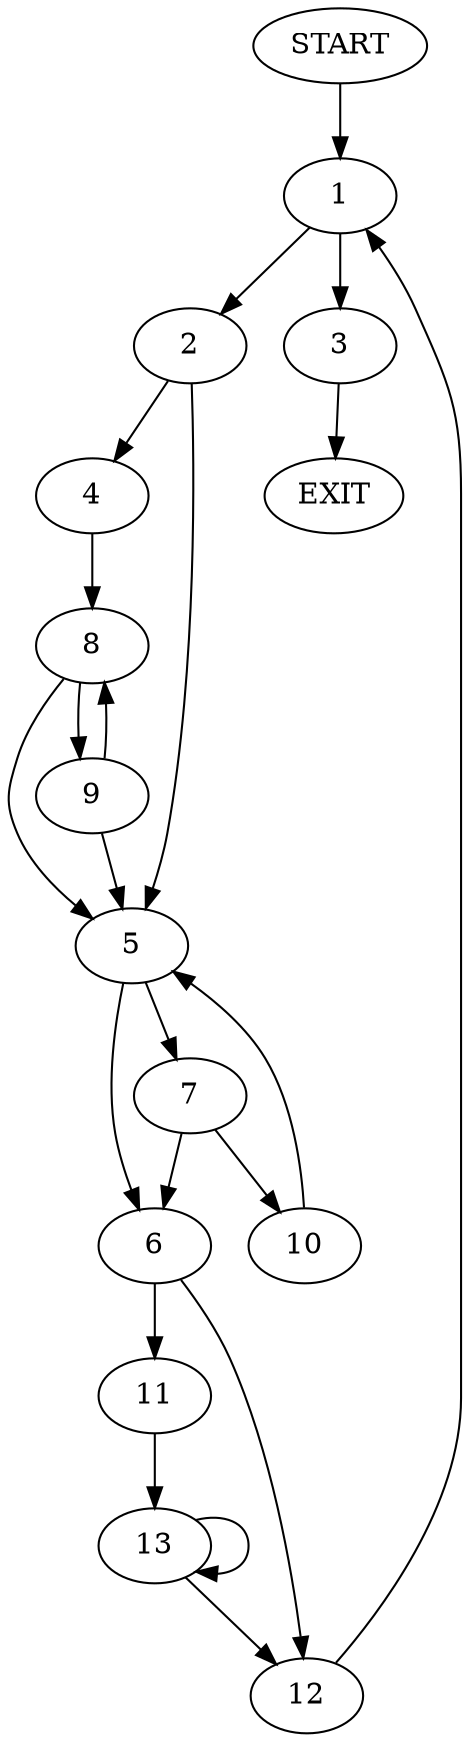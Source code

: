 digraph {
0 [label="START"]
14 [label="EXIT"]
0 -> 1
1 -> 2
1 -> 3
2 -> 4
2 -> 5
3 -> 14
5 -> 6
5 -> 7
4 -> 8
8 -> 5
8 -> 9
9 -> 5
9 -> 8
7 -> 6
7 -> 10
6 -> 11
6 -> 12
10 -> 5
11 -> 13
12 -> 1
13 -> 13
13 -> 12
}
